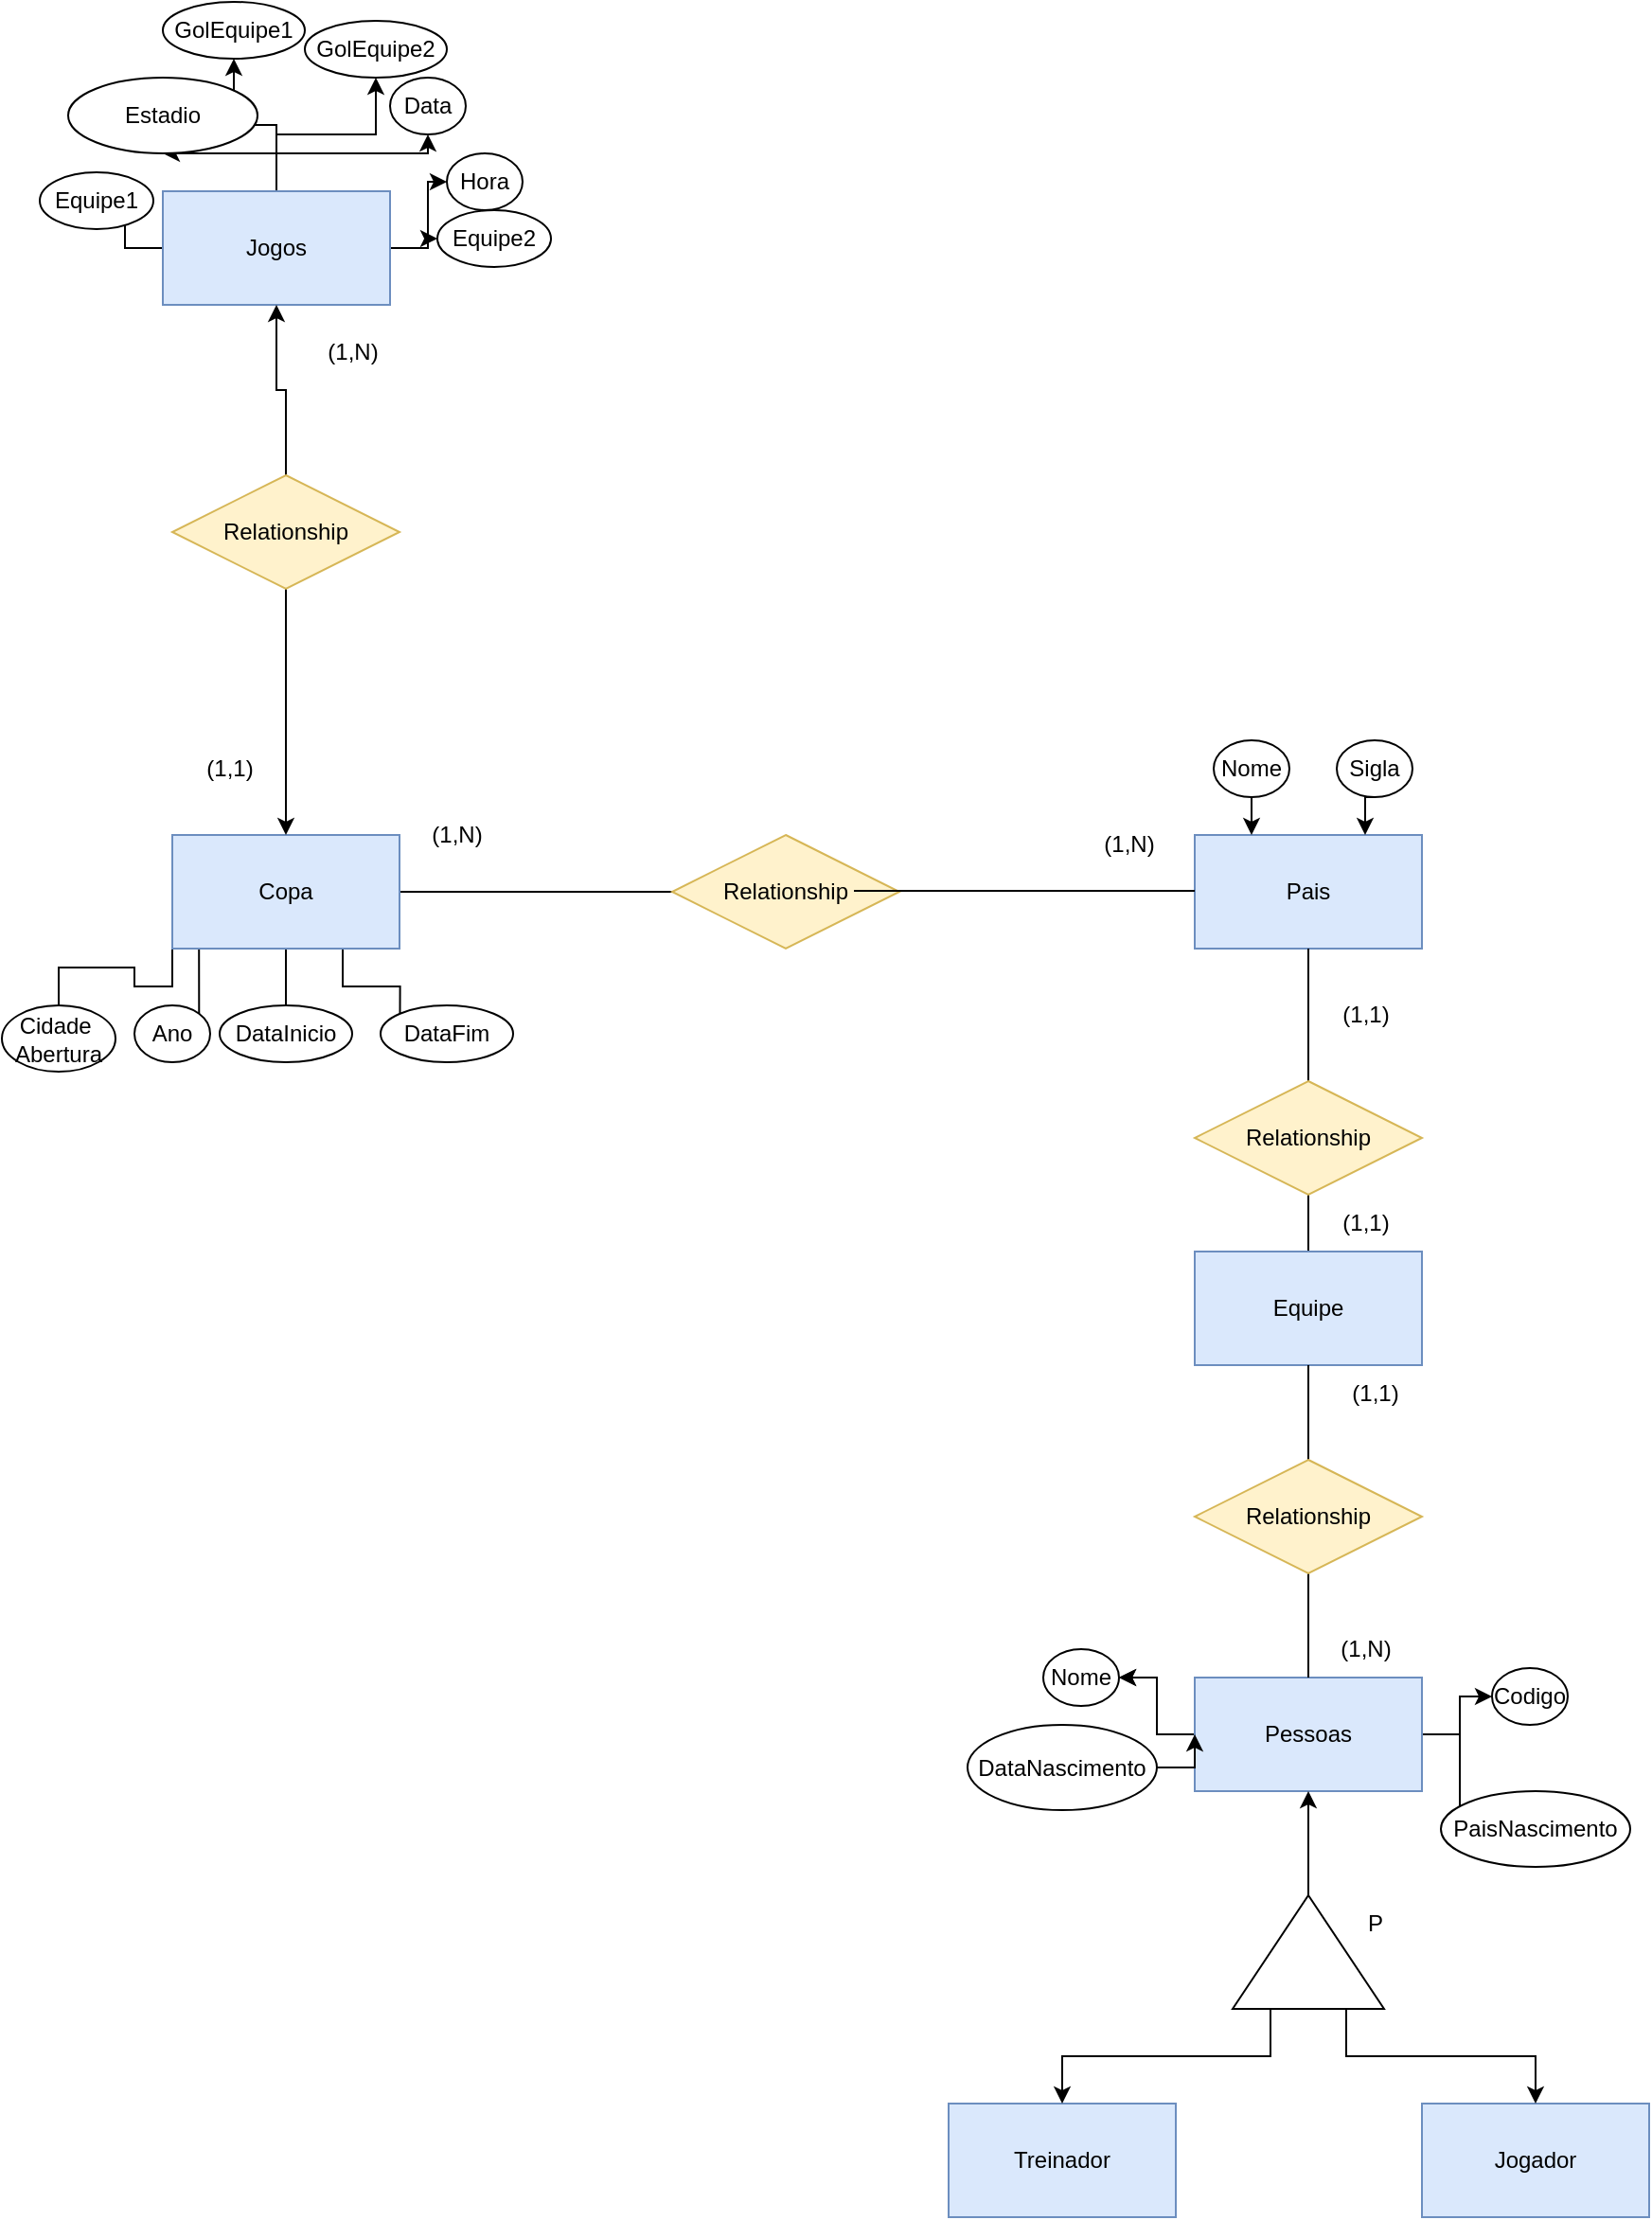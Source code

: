 <mxfile version="20.8.23" type="github">
  <diagram name="Página-1" id="mozDX7L71ekQflQ3e5xk">
    <mxGraphModel dx="2390" dy="2496" grid="1" gridSize="10" guides="1" tooltips="1" connect="1" arrows="1" fold="1" page="1" pageScale="1" pageWidth="827" pageHeight="1169" math="0" shadow="0">
      <root>
        <mxCell id="0" />
        <mxCell id="1" parent="0" />
        <mxCell id="6hSDbkAQuoziGBMyBMm--1" value="Pais" style="rounded=0;whiteSpace=wrap;html=1;fillColor=#dae8fc;strokeColor=#6c8ebf;" parent="1" vertex="1">
          <mxGeometry x="630" y="410" width="120" height="60" as="geometry" />
        </mxCell>
        <mxCell id="UE1kqE0h_EwzXXKArM4i-19" style="edgeStyle=orthogonalEdgeStyle;rounded=0;orthogonalLoop=1;jettySize=auto;html=1;exitX=0.5;exitY=1;exitDx=0;exitDy=0;entryX=0.75;entryY=0;entryDx=0;entryDy=0;" edge="1" parent="1" source="6hSDbkAQuoziGBMyBMm--2" target="6hSDbkAQuoziGBMyBMm--1">
          <mxGeometry relative="1" as="geometry" />
        </mxCell>
        <mxCell id="6hSDbkAQuoziGBMyBMm--2" value="Sigla" style="ellipse;whiteSpace=wrap;html=1;rounded=0;" parent="1" vertex="1">
          <mxGeometry x="705" y="360" width="40" height="30" as="geometry" />
        </mxCell>
        <mxCell id="UE1kqE0h_EwzXXKArM4i-18" style="edgeStyle=orthogonalEdgeStyle;rounded=0;orthogonalLoop=1;jettySize=auto;html=1;exitX=0.5;exitY=1;exitDx=0;exitDy=0;entryX=0.25;entryY=0;entryDx=0;entryDy=0;" edge="1" parent="1" source="6hSDbkAQuoziGBMyBMm--5" target="6hSDbkAQuoziGBMyBMm--1">
          <mxGeometry relative="1" as="geometry" />
        </mxCell>
        <mxCell id="6hSDbkAQuoziGBMyBMm--5" value="Nome" style="ellipse;whiteSpace=wrap;html=1;rounded=0;" parent="1" vertex="1">
          <mxGeometry x="640" y="360" width="40" height="30" as="geometry" />
        </mxCell>
        <mxCell id="DYFnLj5vTfCWv4Okl-y0-23" style="edgeStyle=orthogonalEdgeStyle;rounded=0;orthogonalLoop=1;jettySize=auto;html=1;endArrow=none;endFill=0;" parent="1" source="6hSDbkAQuoziGBMyBMm--7" target="DYFnLj5vTfCWv4Okl-y0-22" edge="1">
          <mxGeometry relative="1" as="geometry" />
        </mxCell>
        <mxCell id="DYFnLj5vTfCWv4Okl-y0-27" style="edgeStyle=orthogonalEdgeStyle;rounded=0;orthogonalLoop=1;jettySize=auto;html=1;exitX=0.5;exitY=1;exitDx=0;exitDy=0;endArrow=none;endFill=0;" parent="1" source="6hSDbkAQuoziGBMyBMm--7" target="6hSDbkAQuoziGBMyBMm--11" edge="1">
          <mxGeometry relative="1" as="geometry" />
        </mxCell>
        <mxCell id="DYFnLj5vTfCWv4Okl-y0-28" style="edgeStyle=orthogonalEdgeStyle;rounded=0;orthogonalLoop=1;jettySize=auto;html=1;exitX=0.75;exitY=1;exitDx=0;exitDy=0;entryX=0;entryY=0;entryDx=0;entryDy=0;endArrow=none;endFill=0;" parent="1" source="6hSDbkAQuoziGBMyBMm--7" target="6hSDbkAQuoziGBMyBMm--14" edge="1">
          <mxGeometry relative="1" as="geometry" />
        </mxCell>
        <mxCell id="DYFnLj5vTfCWv4Okl-y0-29" style="edgeStyle=orthogonalEdgeStyle;rounded=0;orthogonalLoop=1;jettySize=auto;html=1;exitX=0.25;exitY=1;exitDx=0;exitDy=0;entryX=1;entryY=0;entryDx=0;entryDy=0;endArrow=none;endFill=0;" parent="1" source="6hSDbkAQuoziGBMyBMm--7" target="6hSDbkAQuoziGBMyBMm--8" edge="1">
          <mxGeometry relative="1" as="geometry" />
        </mxCell>
        <mxCell id="DYFnLj5vTfCWv4Okl-y0-30" style="edgeStyle=orthogonalEdgeStyle;rounded=0;orthogonalLoop=1;jettySize=auto;html=1;exitX=0;exitY=1;exitDx=0;exitDy=0;entryX=0.5;entryY=0;entryDx=0;entryDy=0;endArrow=none;endFill=0;" parent="1" source="6hSDbkAQuoziGBMyBMm--7" target="6hSDbkAQuoziGBMyBMm--16" edge="1">
          <mxGeometry relative="1" as="geometry" />
        </mxCell>
        <mxCell id="6hSDbkAQuoziGBMyBMm--7" value="Copa" style="rounded=0;whiteSpace=wrap;html=1;fillColor=#dae8fc;strokeColor=#6c8ebf;" parent="1" vertex="1">
          <mxGeometry x="90" y="410" width="120" height="60" as="geometry" />
        </mxCell>
        <mxCell id="6hSDbkAQuoziGBMyBMm--8" value="Ano" style="ellipse;whiteSpace=wrap;html=1;rounded=0;" parent="1" vertex="1">
          <mxGeometry x="70" y="500" width="40" height="30" as="geometry" />
        </mxCell>
        <mxCell id="6hSDbkAQuoziGBMyBMm--11" value="DataInicio" style="ellipse;whiteSpace=wrap;html=1;rounded=0;" parent="1" vertex="1">
          <mxGeometry x="115" y="500" width="70" height="30" as="geometry" />
        </mxCell>
        <mxCell id="6hSDbkAQuoziGBMyBMm--14" value="DataFim" style="ellipse;whiteSpace=wrap;html=1;rounded=0;" parent="1" vertex="1">
          <mxGeometry x="200" y="500" width="70" height="30" as="geometry" />
        </mxCell>
        <mxCell id="6hSDbkAQuoziGBMyBMm--16" value="Cidade&amp;nbsp; Abertura" style="ellipse;whiteSpace=wrap;html=1;rounded=0;" parent="1" vertex="1">
          <mxGeometry y="500" width="60" height="35" as="geometry" />
        </mxCell>
        <mxCell id="DYFnLj5vTfCWv4Okl-y0-2" value="" style="edgeStyle=orthogonalEdgeStyle;rounded=0;orthogonalLoop=1;jettySize=auto;html=1;" parent="1" source="6hSDbkAQuoziGBMyBMm--22" target="6hSDbkAQuoziGBMyBMm--27" edge="1">
          <mxGeometry relative="1" as="geometry" />
        </mxCell>
        <mxCell id="DYFnLj5vTfCWv4Okl-y0-3" value="" style="edgeStyle=orthogonalEdgeStyle;rounded=0;orthogonalLoop=1;jettySize=auto;html=1;" parent="1" source="6hSDbkAQuoziGBMyBMm--22" target="6hSDbkAQuoziGBMyBMm--29" edge="1">
          <mxGeometry relative="1" as="geometry" />
        </mxCell>
        <mxCell id="DYFnLj5vTfCWv4Okl-y0-4" value="" style="edgeStyle=orthogonalEdgeStyle;rounded=0;orthogonalLoop=1;jettySize=auto;html=1;" parent="1" source="6hSDbkAQuoziGBMyBMm--22" target="6hSDbkAQuoziGBMyBMm--27" edge="1">
          <mxGeometry relative="1" as="geometry" />
        </mxCell>
        <mxCell id="DYFnLj5vTfCWv4Okl-y0-5" value="" style="edgeStyle=orthogonalEdgeStyle;rounded=0;orthogonalLoop=1;jettySize=auto;html=1;" parent="1" source="6hSDbkAQuoziGBMyBMm--22" target="6hSDbkAQuoziGBMyBMm--26" edge="1">
          <mxGeometry relative="1" as="geometry" />
        </mxCell>
        <mxCell id="6hSDbkAQuoziGBMyBMm--22" value="Pessoas" style="rounded=0;whiteSpace=wrap;html=1;fillColor=#dae8fc;strokeColor=#6c8ebf;" parent="1" vertex="1">
          <mxGeometry x="630" y="855" width="120" height="60" as="geometry" />
        </mxCell>
        <mxCell id="6hSDbkAQuoziGBMyBMm--25" value="" style="edgeStyle=orthogonalEdgeStyle;rounded=0;orthogonalLoop=1;jettySize=auto;html=1;endArrow=none;" parent="1" source="6hSDbkAQuoziGBMyBMm--1" target="6hSDbkAQuoziGBMyBMm--21" edge="1">
          <mxGeometry relative="1" as="geometry">
            <mxPoint x="690" y="470" as="sourcePoint" />
            <mxPoint x="690" y="670" as="targetPoint" />
          </mxGeometry>
        </mxCell>
        <mxCell id="DYFnLj5vTfCWv4Okl-y0-31" style="edgeStyle=orthogonalEdgeStyle;rounded=0;orthogonalLoop=1;jettySize=auto;html=1;exitX=0.5;exitY=1;exitDx=0;exitDy=0;endArrow=none;endFill=0;startArrow=none;" parent="1" source="UE1kqE0h_EwzXXKArM4i-15" target="6hSDbkAQuoziGBMyBMm--22" edge="1">
          <mxGeometry relative="1" as="geometry" />
        </mxCell>
        <mxCell id="6hSDbkAQuoziGBMyBMm--21" value="Equipe" style="rounded=0;whiteSpace=wrap;html=1;fillColor=#dae8fc;strokeColor=#6c8ebf;" parent="1" vertex="1">
          <mxGeometry x="630" y="630" width="120" height="60" as="geometry" />
        </mxCell>
        <mxCell id="6hSDbkAQuoziGBMyBMm--26" value="Codigo" style="ellipse;whiteSpace=wrap;html=1;rounded=0;" parent="1" vertex="1">
          <mxGeometry x="787" y="850" width="40" height="30" as="geometry" />
        </mxCell>
        <mxCell id="6hSDbkAQuoziGBMyBMm--27" value="Nome" style="ellipse;whiteSpace=wrap;html=1;rounded=0;" parent="1" vertex="1">
          <mxGeometry x="550" y="840" width="40" height="30" as="geometry" />
        </mxCell>
        <mxCell id="UE1kqE0h_EwzXXKArM4i-4" value="" style="edgeStyle=orthogonalEdgeStyle;rounded=0;orthogonalLoop=1;jettySize=auto;html=1;" edge="1" parent="1" source="6hSDbkAQuoziGBMyBMm--28" target="6hSDbkAQuoziGBMyBMm--22">
          <mxGeometry relative="1" as="geometry" />
        </mxCell>
        <mxCell id="6hSDbkAQuoziGBMyBMm--28" value="DataNascimento" style="ellipse;whiteSpace=wrap;html=1;rounded=0;" parent="1" vertex="1">
          <mxGeometry x="510" y="880" width="100" height="45" as="geometry" />
        </mxCell>
        <mxCell id="6hSDbkAQuoziGBMyBMm--29" value="PaisNascimento" style="ellipse;whiteSpace=wrap;html=1;rounded=0;" parent="1" vertex="1">
          <mxGeometry x="760" y="915" width="100" height="40" as="geometry" />
        </mxCell>
        <mxCell id="DYFnLj5vTfCWv4Okl-y0-9" value="" style="edgeStyle=orthogonalEdgeStyle;rounded=0;orthogonalLoop=1;jettySize=auto;html=1;" parent="1" source="DYFnLj5vTfCWv4Okl-y0-6" target="DYFnLj5vTfCWv4Okl-y0-8" edge="1">
          <mxGeometry relative="1" as="geometry" />
        </mxCell>
        <mxCell id="DYFnLj5vTfCWv4Okl-y0-10" value="" style="edgeStyle=orthogonalEdgeStyle;rounded=0;orthogonalLoop=1;jettySize=auto;html=1;" parent="1" source="DYFnLj5vTfCWv4Okl-y0-6" target="DYFnLj5vTfCWv4Okl-y0-7" edge="1">
          <mxGeometry relative="1" as="geometry" />
        </mxCell>
        <mxCell id="DYFnLj5vTfCWv4Okl-y0-13" value="" style="edgeStyle=orthogonalEdgeStyle;rounded=0;orthogonalLoop=1;jettySize=auto;html=1;" parent="1" source="DYFnLj5vTfCWv4Okl-y0-6" target="DYFnLj5vTfCWv4Okl-y0-12" edge="1">
          <mxGeometry relative="1" as="geometry" />
        </mxCell>
        <mxCell id="DYFnLj5vTfCWv4Okl-y0-15" value="" style="edgeStyle=orthogonalEdgeStyle;rounded=0;orthogonalLoop=1;jettySize=auto;html=1;" parent="1" source="DYFnLj5vTfCWv4Okl-y0-6" target="DYFnLj5vTfCWv4Okl-y0-14" edge="1">
          <mxGeometry relative="1" as="geometry" />
        </mxCell>
        <mxCell id="DYFnLj5vTfCWv4Okl-y0-17" value="" style="edgeStyle=orthogonalEdgeStyle;rounded=0;orthogonalLoop=1;jettySize=auto;html=1;" parent="1" source="DYFnLj5vTfCWv4Okl-y0-6" target="DYFnLj5vTfCWv4Okl-y0-16" edge="1">
          <mxGeometry relative="1" as="geometry" />
        </mxCell>
        <mxCell id="DYFnLj5vTfCWv4Okl-y0-19" value="" style="edgeStyle=orthogonalEdgeStyle;rounded=0;orthogonalLoop=1;jettySize=auto;html=1;" parent="1" source="DYFnLj5vTfCWv4Okl-y0-6" target="DYFnLj5vTfCWv4Okl-y0-18" edge="1">
          <mxGeometry relative="1" as="geometry" />
        </mxCell>
        <mxCell id="DYFnLj5vTfCWv4Okl-y0-21" value="" style="edgeStyle=orthogonalEdgeStyle;rounded=0;orthogonalLoop=1;jettySize=auto;html=1;" parent="1" source="DYFnLj5vTfCWv4Okl-y0-6" target="DYFnLj5vTfCWv4Okl-y0-20" edge="1">
          <mxGeometry relative="1" as="geometry" />
        </mxCell>
        <mxCell id="DYFnLj5vTfCWv4Okl-y0-6" value="Jogos" style="rounded=0;whiteSpace=wrap;html=1;fillColor=#dae8fc;strokeColor=#6c8ebf;" parent="1" vertex="1">
          <mxGeometry x="85" y="70" width="120" height="60" as="geometry" />
        </mxCell>
        <mxCell id="DYFnLj5vTfCWv4Okl-y0-7" value="Estadio" style="ellipse;whiteSpace=wrap;html=1;rounded=0;" parent="1" vertex="1">
          <mxGeometry x="35" y="10" width="100" height="40" as="geometry" />
        </mxCell>
        <mxCell id="DYFnLj5vTfCWv4Okl-y0-8" value="Data" style="ellipse;whiteSpace=wrap;html=1;rounded=0;" parent="1" vertex="1">
          <mxGeometry x="205" y="10" width="40" height="30" as="geometry" />
        </mxCell>
        <mxCell id="DYFnLj5vTfCWv4Okl-y0-12" value="Hora" style="ellipse;whiteSpace=wrap;html=1;rounded=0;" parent="1" vertex="1">
          <mxGeometry x="235" y="50" width="40" height="30" as="geometry" />
        </mxCell>
        <mxCell id="DYFnLj5vTfCWv4Okl-y0-14" value="Equipe1" style="ellipse;whiteSpace=wrap;html=1;rounded=0;" parent="1" vertex="1">
          <mxGeometry x="20" y="60" width="60" height="30" as="geometry" />
        </mxCell>
        <mxCell id="DYFnLj5vTfCWv4Okl-y0-16" value="Equipe2" style="ellipse;whiteSpace=wrap;html=1;rounded=0;" parent="1" vertex="1">
          <mxGeometry x="230" y="80" width="60" height="30" as="geometry" />
        </mxCell>
        <mxCell id="DYFnLj5vTfCWv4Okl-y0-18" value="GolEquipe1" style="ellipse;whiteSpace=wrap;html=1;rounded=0;" parent="1" vertex="1">
          <mxGeometry x="85" y="-30" width="75" height="30" as="geometry" />
        </mxCell>
        <mxCell id="DYFnLj5vTfCWv4Okl-y0-20" value="GolEquipe2" style="ellipse;whiteSpace=wrap;html=1;rounded=0;" parent="1" vertex="1">
          <mxGeometry x="160" y="-20" width="75" height="30" as="geometry" />
        </mxCell>
        <mxCell id="DYFnLj5vTfCWv4Okl-y0-22" value="Relationship" style="shape=rhombus;perimeter=rhombusPerimeter;whiteSpace=wrap;html=1;align=center;fillColor=#fff2cc;strokeColor=#d6b656;" parent="1" vertex="1">
          <mxGeometry x="354" y="410" width="120" height="60" as="geometry" />
        </mxCell>
        <mxCell id="DYFnLj5vTfCWv4Okl-y0-24" style="edgeStyle=orthogonalEdgeStyle;rounded=0;orthogonalLoop=1;jettySize=auto;html=1;endArrow=none;endFill=0;" parent="1" target="6hSDbkAQuoziGBMyBMm--1" edge="1">
          <mxGeometry relative="1" as="geometry">
            <mxPoint x="450" y="439.5" as="sourcePoint" />
            <mxPoint x="570" y="439.5" as="targetPoint" />
          </mxGeometry>
        </mxCell>
        <mxCell id="DYFnLj5vTfCWv4Okl-y0-33" value="Treinador" style="rounded=0;whiteSpace=wrap;html=1;fillColor=#dae8fc;strokeColor=#6c8ebf;" parent="1" vertex="1">
          <mxGeometry x="500" y="1080" width="120" height="60" as="geometry" />
        </mxCell>
        <mxCell id="DYFnLj5vTfCWv4Okl-y0-34" value="Jogador" style="rounded=0;whiteSpace=wrap;html=1;fillColor=#dae8fc;strokeColor=#6c8ebf;" parent="1" vertex="1">
          <mxGeometry x="750" y="1080" width="120" height="60" as="geometry" />
        </mxCell>
        <mxCell id="UE1kqE0h_EwzXXKArM4i-2" style="edgeStyle=orthogonalEdgeStyle;rounded=0;orthogonalLoop=1;jettySize=auto;html=1;" edge="1" parent="1" source="UE1kqE0h_EwzXXKArM4i-1" target="6hSDbkAQuoziGBMyBMm--7">
          <mxGeometry relative="1" as="geometry" />
        </mxCell>
        <mxCell id="UE1kqE0h_EwzXXKArM4i-3" style="edgeStyle=orthogonalEdgeStyle;rounded=0;orthogonalLoop=1;jettySize=auto;html=1;entryX=0.5;entryY=1;entryDx=0;entryDy=0;" edge="1" parent="1" source="UE1kqE0h_EwzXXKArM4i-1" target="DYFnLj5vTfCWv4Okl-y0-6">
          <mxGeometry relative="1" as="geometry">
            <mxPoint x="150" y="150" as="targetPoint" />
          </mxGeometry>
        </mxCell>
        <mxCell id="UE1kqE0h_EwzXXKArM4i-1" value="Relationship" style="shape=rhombus;perimeter=rhombusPerimeter;whiteSpace=wrap;html=1;align=center;fillColor=#fff2cc;strokeColor=#d6b656;" vertex="1" parent="1">
          <mxGeometry x="90" y="220" width="120" height="60" as="geometry" />
        </mxCell>
        <mxCell id="UE1kqE0h_EwzXXKArM4i-6" value="" style="edgeStyle=orthogonalEdgeStyle;rounded=0;orthogonalLoop=1;jettySize=auto;html=1;" edge="1" parent="1" source="UE1kqE0h_EwzXXKArM4i-5" target="6hSDbkAQuoziGBMyBMm--22">
          <mxGeometry relative="1" as="geometry" />
        </mxCell>
        <mxCell id="UE1kqE0h_EwzXXKArM4i-7" style="edgeStyle=orthogonalEdgeStyle;rounded=0;orthogonalLoop=1;jettySize=auto;html=1;exitX=0;exitY=0.25;exitDx=0;exitDy=0;entryX=0.5;entryY=0;entryDx=0;entryDy=0;" edge="1" parent="1" source="UE1kqE0h_EwzXXKArM4i-5" target="DYFnLj5vTfCWv4Okl-y0-33">
          <mxGeometry relative="1" as="geometry" />
        </mxCell>
        <mxCell id="UE1kqE0h_EwzXXKArM4i-8" style="edgeStyle=orthogonalEdgeStyle;rounded=0;orthogonalLoop=1;jettySize=auto;html=1;exitX=0;exitY=0.75;exitDx=0;exitDy=0;" edge="1" parent="1" source="UE1kqE0h_EwzXXKArM4i-5" target="DYFnLj5vTfCWv4Okl-y0-34">
          <mxGeometry relative="1" as="geometry" />
        </mxCell>
        <mxCell id="UE1kqE0h_EwzXXKArM4i-5" value="" style="triangle;whiteSpace=wrap;html=1;direction=north;" vertex="1" parent="1">
          <mxGeometry x="650" y="970" width="80" height="60" as="geometry" />
        </mxCell>
        <mxCell id="UE1kqE0h_EwzXXKArM4i-10" value="P" style="text;html=1;align=center;verticalAlign=middle;resizable=0;points=[];autosize=1;strokeColor=none;fillColor=none;" vertex="1" parent="1">
          <mxGeometry x="710" y="970" width="30" height="30" as="geometry" />
        </mxCell>
        <mxCell id="UE1kqE0h_EwzXXKArM4i-11" value="(1,N)" style="text;html=1;align=center;verticalAlign=middle;resizable=0;points=[];autosize=1;strokeColor=none;fillColor=none;" vertex="1" parent="1">
          <mxGeometry x="215" y="395" width="50" height="30" as="geometry" />
        </mxCell>
        <mxCell id="UE1kqE0h_EwzXXKArM4i-12" value="(1,N)" style="text;html=1;align=center;verticalAlign=middle;resizable=0;points=[];autosize=1;strokeColor=none;fillColor=none;" vertex="1" parent="1">
          <mxGeometry x="570" y="400" width="50" height="30" as="geometry" />
        </mxCell>
        <mxCell id="UE1kqE0h_EwzXXKArM4i-13" value="(1,1)" style="text;html=1;align=center;verticalAlign=middle;resizable=0;points=[];autosize=1;strokeColor=none;fillColor=none;" vertex="1" parent="1">
          <mxGeometry x="95" y="360" width="50" height="30" as="geometry" />
        </mxCell>
        <mxCell id="UE1kqE0h_EwzXXKArM4i-14" value="(1,N)" style="text;html=1;align=center;verticalAlign=middle;resizable=0;points=[];autosize=1;strokeColor=none;fillColor=none;" vertex="1" parent="1">
          <mxGeometry x="160" y="140" width="50" height="30" as="geometry" />
        </mxCell>
        <mxCell id="UE1kqE0h_EwzXXKArM4i-16" value="" style="edgeStyle=orthogonalEdgeStyle;rounded=0;orthogonalLoop=1;jettySize=auto;html=1;exitX=0.5;exitY=1;exitDx=0;exitDy=0;endArrow=none;endFill=0;" edge="1" parent="1" source="6hSDbkAQuoziGBMyBMm--21" target="UE1kqE0h_EwzXXKArM4i-15">
          <mxGeometry relative="1" as="geometry">
            <mxPoint x="690" y="690" as="sourcePoint" />
            <mxPoint x="690" y="855" as="targetPoint" />
          </mxGeometry>
        </mxCell>
        <mxCell id="UE1kqE0h_EwzXXKArM4i-15" value="Relationship" style="shape=rhombus;perimeter=rhombusPerimeter;whiteSpace=wrap;html=1;align=center;fillColor=#fff2cc;strokeColor=#d6b656;" vertex="1" parent="1">
          <mxGeometry x="630" y="740" width="120" height="60" as="geometry" />
        </mxCell>
        <mxCell id="UE1kqE0h_EwzXXKArM4i-17" value="Relationship" style="shape=rhombus;perimeter=rhombusPerimeter;whiteSpace=wrap;html=1;align=center;fillColor=#fff2cc;strokeColor=#d6b656;" vertex="1" parent="1">
          <mxGeometry x="630" y="540" width="120" height="60" as="geometry" />
        </mxCell>
        <mxCell id="UE1kqE0h_EwzXXKArM4i-20" value="(1,1)" style="text;html=1;align=center;verticalAlign=middle;resizable=0;points=[];autosize=1;strokeColor=none;fillColor=none;" vertex="1" parent="1">
          <mxGeometry x="695" y="490" width="50" height="30" as="geometry" />
        </mxCell>
        <mxCell id="UE1kqE0h_EwzXXKArM4i-21" value="(1,1)" style="text;html=1;align=center;verticalAlign=middle;resizable=0;points=[];autosize=1;strokeColor=none;fillColor=none;" vertex="1" parent="1">
          <mxGeometry x="695" y="600" width="50" height="30" as="geometry" />
        </mxCell>
        <mxCell id="UE1kqE0h_EwzXXKArM4i-22" value="(1,1)" style="text;html=1;align=center;verticalAlign=middle;resizable=0;points=[];autosize=1;strokeColor=none;fillColor=none;" vertex="1" parent="1">
          <mxGeometry x="700" y="690" width="50" height="30" as="geometry" />
        </mxCell>
        <mxCell id="UE1kqE0h_EwzXXKArM4i-23" value="(1,N)" style="text;html=1;align=center;verticalAlign=middle;resizable=0;points=[];autosize=1;strokeColor=none;fillColor=none;" vertex="1" parent="1">
          <mxGeometry x="695" y="825" width="50" height="30" as="geometry" />
        </mxCell>
      </root>
    </mxGraphModel>
  </diagram>
</mxfile>

